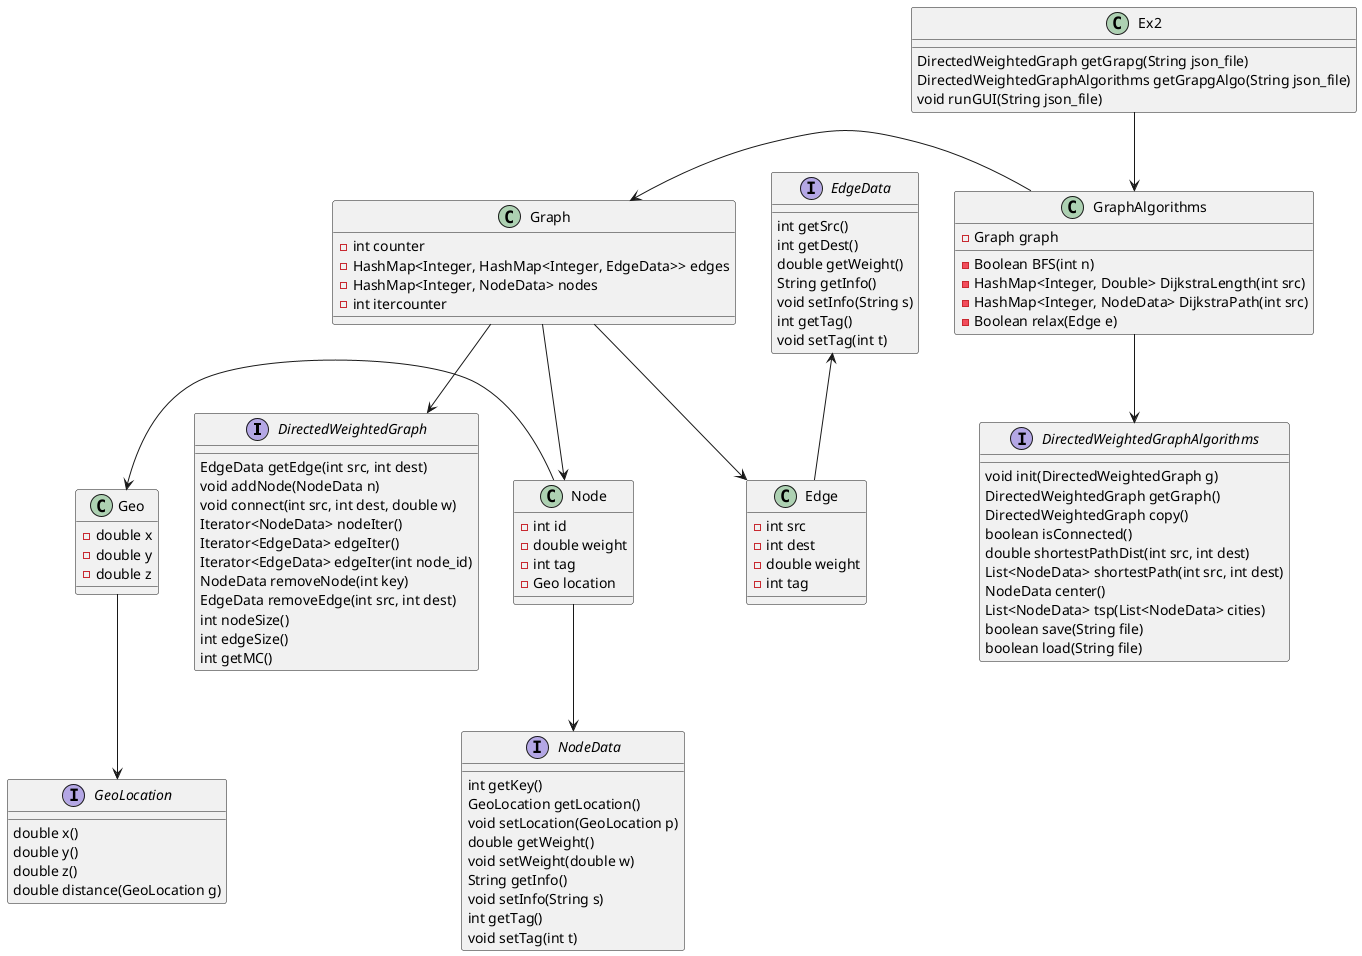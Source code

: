 @startuml
'https://plantuml.com/class-diagram

interface DirectedWeightedGraph{
	EdgeData getEdge(int src, int dest)
	void addNode(NodeData n)
	void connect(int src, int dest, double w)
	Iterator<NodeData> nodeIter()
	Iterator<EdgeData> edgeIter()
	Iterator<EdgeData> edgeIter(int node_id)
	NodeData removeNode(int key)
	EdgeData removeEdge(int src, int dest)
	int nodeSize()
	int edgeSize()
	int getMC()
}
interface DirectedWeightedGraphAlgorithms{
    void init(DirectedWeightedGraph g)
    DirectedWeightedGraph getGraph()
    DirectedWeightedGraph copy()
    boolean isConnected()
    double shortestPathDist(int src, int dest)
    List<NodeData> shortestPath(int src, int dest)
    NodeData center()
    List<NodeData> tsp(List<NodeData> cities)
    boolean save(String file)
    boolean load(String file)
}
interface EdgeData{
    int getSrc()
	int getDest()
	double getWeight()
	String getInfo()
	void setInfo(String s)
	int getTag()
	void setTag(int t)
}

interface NodeData{
    int getKey()
	GeoLocation getLocation()
	void setLocation(GeoLocation p)
	double getWeight()
	void setWeight(double w)
	String getInfo()
	void setInfo(String s)
	int getTag()
	void setTag(int t)
}

interface GeoLocation{
    double x()
    double y()
    double z()
    double distance(GeoLocation g)
}
class Node {
 - int id
 - double weight
 - int tag
 - Geo location

}

class Geo {
- double x
- double y
- double z

}
class Edge {
- int src
- int dest
- double weight
- int tag
}
class Graph{
- int counter
- HashMap<Integer, HashMap<Integer, EdgeData>> edges
- HashMap<Integer, NodeData> nodes
- int itercounter
}

class GraphAlgorithms{
- Graph graph
- Boolean BFS(int n)
- HashMap<Integer, Double> DijkstraLength(int src)
- HashMap<Integer, NodeData> DijkstraPath(int src)
- Boolean relax(Edge e)

}

class Ex2 {
DirectedWeightedGraph getGrapg(String json_file)
DirectedWeightedGraphAlgorithms getGrapgAlgo(String json_file)
void runGUI(String json_file)
}

Ex2 -down-> GraphAlgorithms
GraphAlgorithms -down-> DirectedWeightedGraphAlgorithms
GraphAlgorithms -left-> Graph
Graph -down-> DirectedWeightedGraph
Graph -down-> Edge
Edge -up-> EdgeData
Graph -down-> Node
Node -down-> NodeData
Node -left-> Geo
Geo -down-> GeoLocation



@enduml